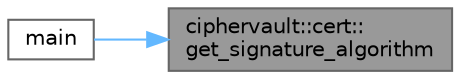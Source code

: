 digraph "ciphervault::cert::get_signature_algorithm"
{
 // LATEX_PDF_SIZE
  bgcolor="transparent";
  edge [fontname=Helvetica,fontsize=10,labelfontname=Helvetica,labelfontsize=10];
  node [fontname=Helvetica,fontsize=10,shape=box,height=0.2,width=0.4];
  rankdir="RL";
  Node1 [label="ciphervault::cert::\lget_signature_algorithm",height=0.2,width=0.4,color="gray40", fillcolor="grey60", style="filled", fontcolor="black",tooltip="Get the signature algorithm of the certificate."];
  Node1 -> Node2 [dir="back",color="steelblue1",style="solid"];
  Node2 [label="main",height=0.2,width=0.4,color="grey40", fillcolor="white", style="filled",URL="$src_2main_8cpp.html#a217dbf8b442f20279ea00b898af96f52",tooltip=" "];
}
